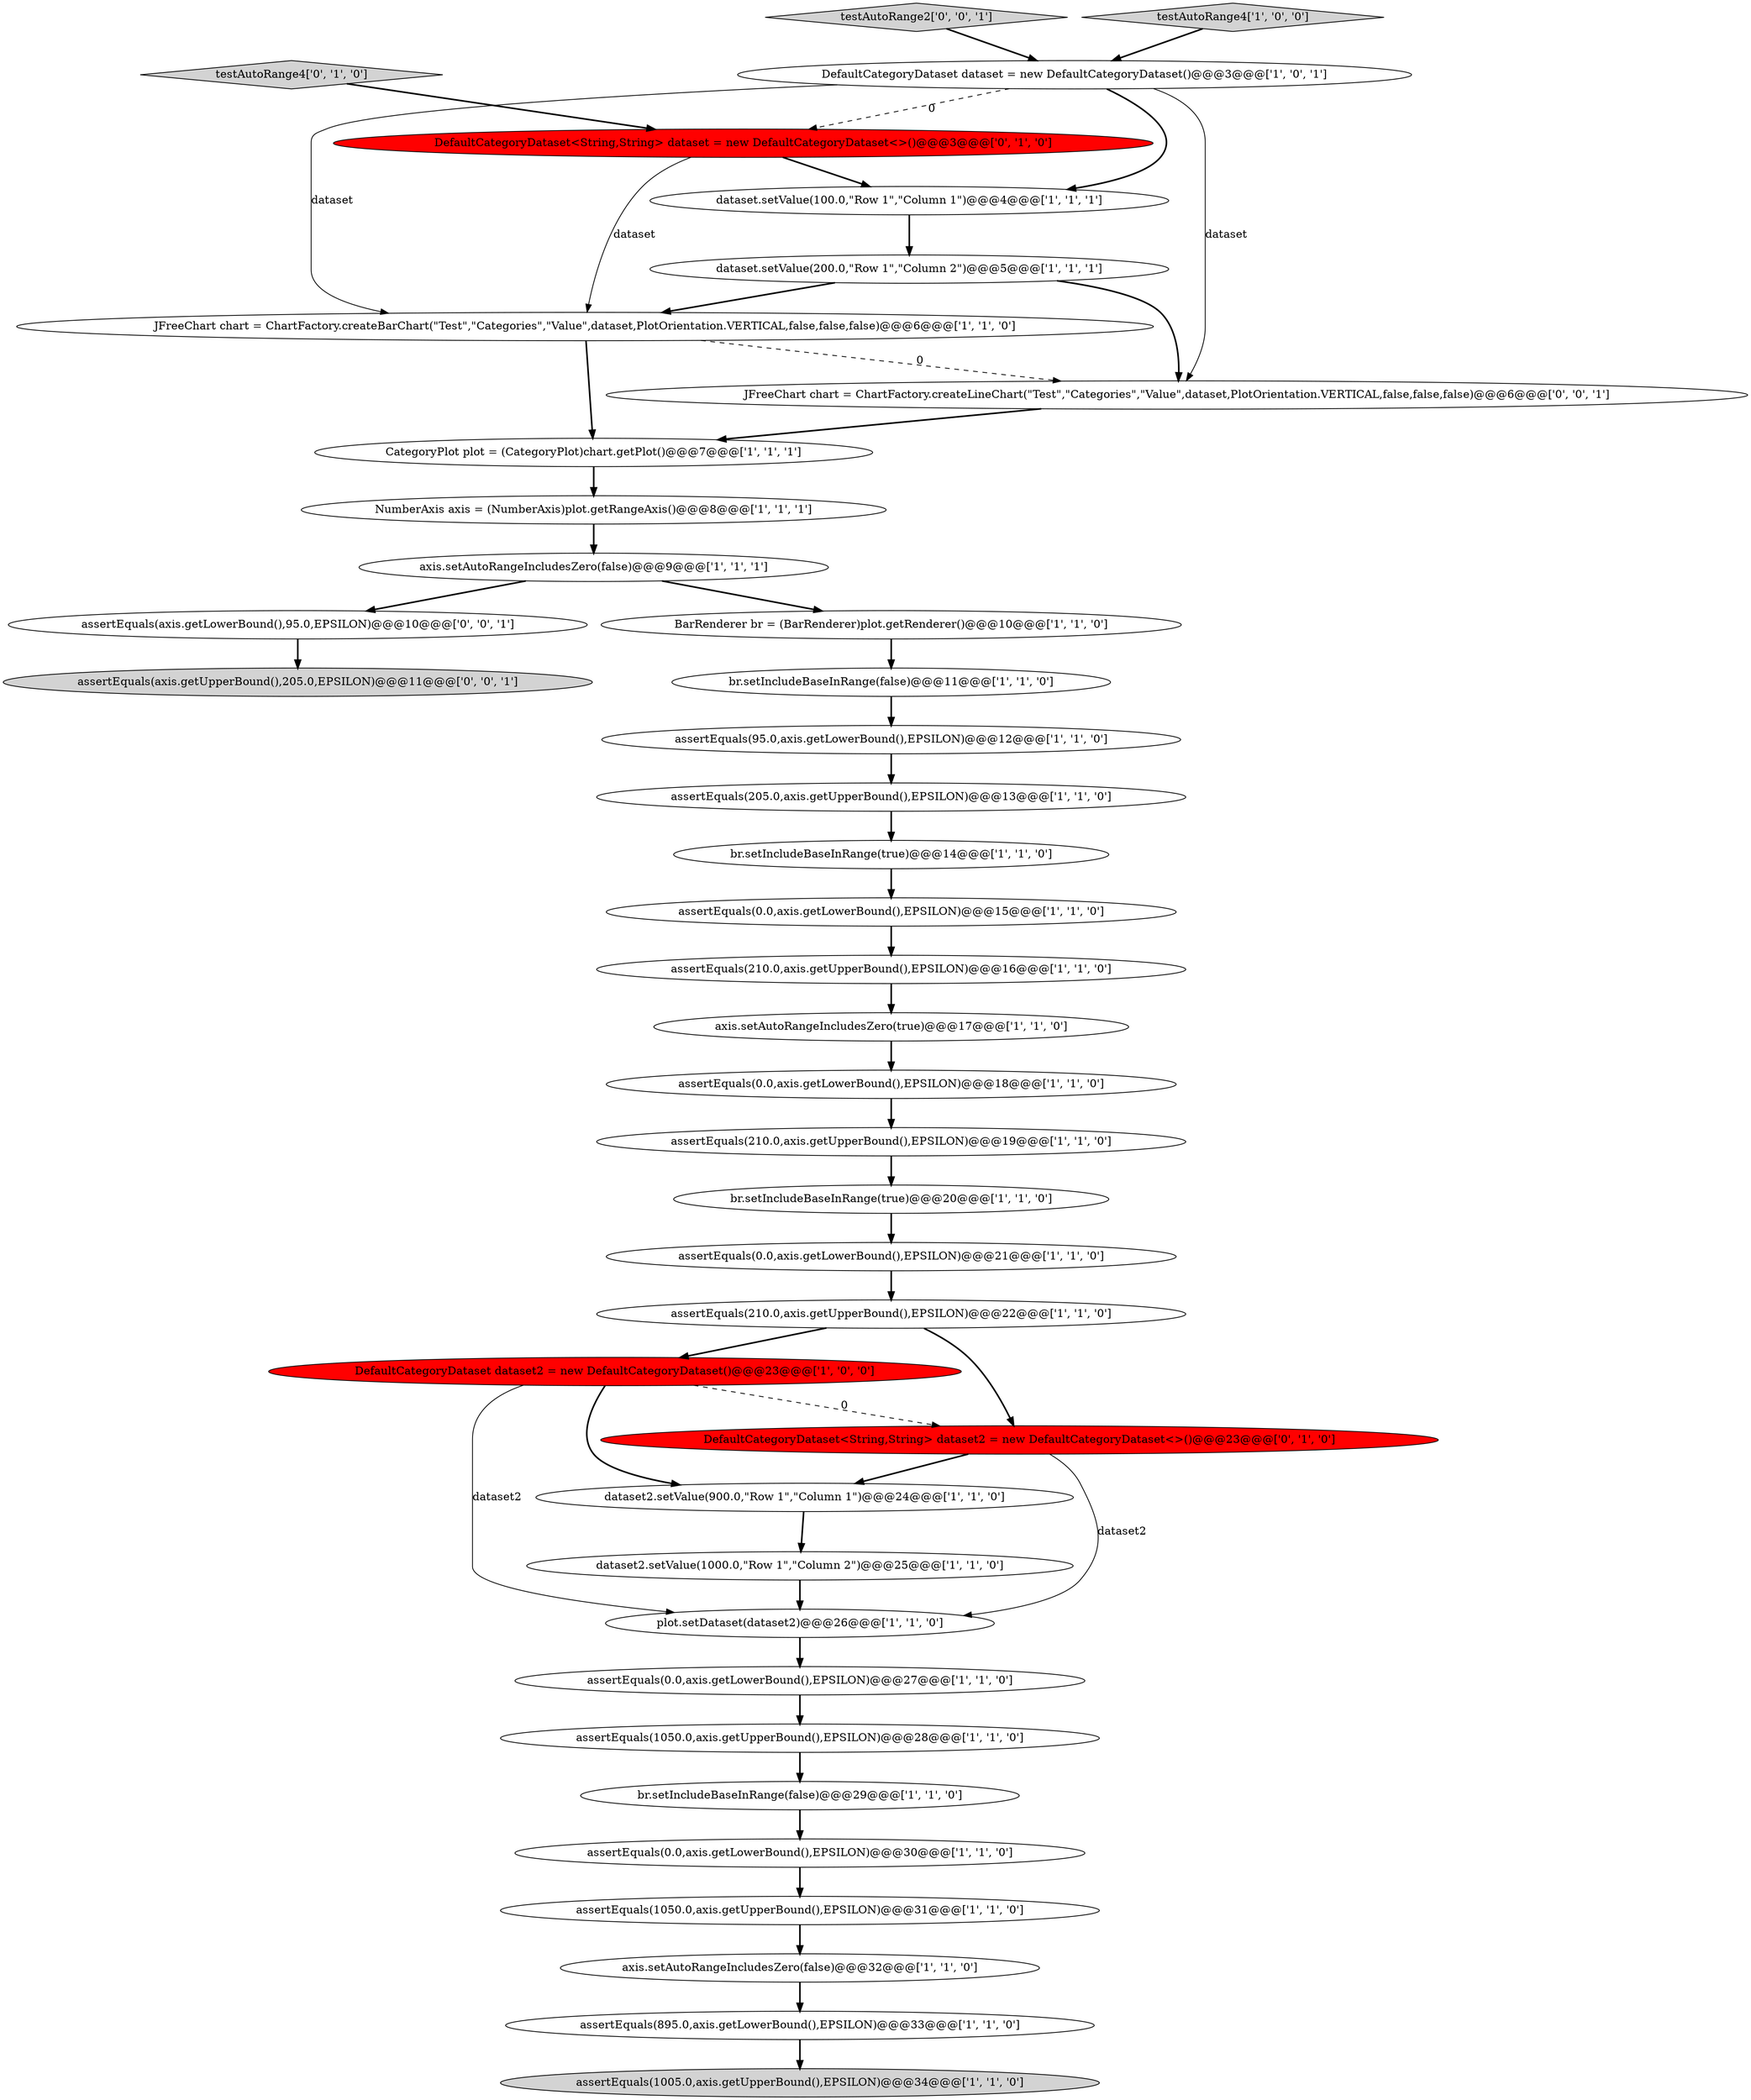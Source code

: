 digraph {
25 [style = filled, label = "br.setIncludeBaseInRange(true)@@@20@@@['1', '1', '0']", fillcolor = white, shape = ellipse image = "AAA0AAABBB1BBB"];
36 [style = filled, label = "testAutoRange2['0', '0', '1']", fillcolor = lightgray, shape = diamond image = "AAA0AAABBB3BBB"];
6 [style = filled, label = "assertEquals(210.0,axis.getUpperBound(),EPSILON)@@@19@@@['1', '1', '0']", fillcolor = white, shape = ellipse image = "AAA0AAABBB1BBB"];
3 [style = filled, label = "assertEquals(0.0,axis.getLowerBound(),EPSILON)@@@30@@@['1', '1', '0']", fillcolor = white, shape = ellipse image = "AAA0AAABBB1BBB"];
20 [style = filled, label = "assertEquals(1050.0,axis.getUpperBound(),EPSILON)@@@31@@@['1', '1', '0']", fillcolor = white, shape = ellipse image = "AAA0AAABBB1BBB"];
19 [style = filled, label = "assertEquals(0.0,axis.getLowerBound(),EPSILON)@@@15@@@['1', '1', '0']", fillcolor = white, shape = ellipse image = "AAA0AAABBB1BBB"];
7 [style = filled, label = "JFreeChart chart = ChartFactory.createBarChart(\"Test\",\"Categories\",\"Value\",dataset,PlotOrientation.VERTICAL,false,false,false)@@@6@@@['1', '1', '0']", fillcolor = white, shape = ellipse image = "AAA0AAABBB1BBB"];
30 [style = filled, label = "assertEquals(210.0,axis.getUpperBound(),EPSILON)@@@16@@@['1', '1', '0']", fillcolor = white, shape = ellipse image = "AAA0AAABBB1BBB"];
18 [style = filled, label = "assertEquals(1005.0,axis.getUpperBound(),EPSILON)@@@34@@@['1', '1', '0']", fillcolor = lightgray, shape = ellipse image = "AAA0AAABBB1BBB"];
22 [style = filled, label = "assertEquals(1050.0,axis.getUpperBound(),EPSILON)@@@28@@@['1', '1', '0']", fillcolor = white, shape = ellipse image = "AAA0AAABBB1BBB"];
24 [style = filled, label = "assertEquals(0.0,axis.getLowerBound(),EPSILON)@@@21@@@['1', '1', '0']", fillcolor = white, shape = ellipse image = "AAA0AAABBB1BBB"];
10 [style = filled, label = "assertEquals(210.0,axis.getUpperBound(),EPSILON)@@@22@@@['1', '1', '0']", fillcolor = white, shape = ellipse image = "AAA0AAABBB1BBB"];
38 [style = filled, label = "assertEquals(axis.getLowerBound(),95.0,EPSILON)@@@10@@@['0', '0', '1']", fillcolor = white, shape = ellipse image = "AAA0AAABBB3BBB"];
9 [style = filled, label = "DefaultCategoryDataset dataset = new DefaultCategoryDataset()@@@3@@@['1', '0', '1']", fillcolor = white, shape = ellipse image = "AAA0AAABBB1BBB"];
29 [style = filled, label = "dataset.setValue(200.0,\"Row 1\",\"Column 2\")@@@5@@@['1', '1', '1']", fillcolor = white, shape = ellipse image = "AAA0AAABBB1BBB"];
16 [style = filled, label = "DefaultCategoryDataset dataset2 = new DefaultCategoryDataset()@@@23@@@['1', '0', '0']", fillcolor = red, shape = ellipse image = "AAA1AAABBB1BBB"];
11 [style = filled, label = "dataset.setValue(100.0,\"Row 1\",\"Column 1\")@@@4@@@['1', '1', '1']", fillcolor = white, shape = ellipse image = "AAA0AAABBB1BBB"];
32 [style = filled, label = "axis.setAutoRangeIncludesZero(true)@@@17@@@['1', '1', '0']", fillcolor = white, shape = ellipse image = "AAA0AAABBB1BBB"];
17 [style = filled, label = "assertEquals(0.0,axis.getLowerBound(),EPSILON)@@@18@@@['1', '1', '0']", fillcolor = white, shape = ellipse image = "AAA0AAABBB1BBB"];
37 [style = filled, label = "assertEquals(axis.getUpperBound(),205.0,EPSILON)@@@11@@@['0', '0', '1']", fillcolor = lightgray, shape = ellipse image = "AAA0AAABBB3BBB"];
35 [style = filled, label = "testAutoRange4['0', '1', '0']", fillcolor = lightgray, shape = diamond image = "AAA0AAABBB2BBB"];
5 [style = filled, label = "testAutoRange4['1', '0', '0']", fillcolor = lightgray, shape = diamond image = "AAA0AAABBB1BBB"];
21 [style = filled, label = "axis.setAutoRangeIncludesZero(false)@@@9@@@['1', '1', '1']", fillcolor = white, shape = ellipse image = "AAA0AAABBB1BBB"];
34 [style = filled, label = "DefaultCategoryDataset<String,String> dataset2 = new DefaultCategoryDataset<>()@@@23@@@['0', '1', '0']", fillcolor = red, shape = ellipse image = "AAA1AAABBB2BBB"];
26 [style = filled, label = "dataset2.setValue(1000.0,\"Row 1\",\"Column 2\")@@@25@@@['1', '1', '0']", fillcolor = white, shape = ellipse image = "AAA0AAABBB1BBB"];
8 [style = filled, label = "CategoryPlot plot = (CategoryPlot)chart.getPlot()@@@7@@@['1', '1', '1']", fillcolor = white, shape = ellipse image = "AAA0AAABBB1BBB"];
4 [style = filled, label = "assertEquals(895.0,axis.getLowerBound(),EPSILON)@@@33@@@['1', '1', '0']", fillcolor = white, shape = ellipse image = "AAA0AAABBB1BBB"];
2 [style = filled, label = "plot.setDataset(dataset2)@@@26@@@['1', '1', '0']", fillcolor = white, shape = ellipse image = "AAA0AAABBB1BBB"];
27 [style = filled, label = "assertEquals(95.0,axis.getLowerBound(),EPSILON)@@@12@@@['1', '1', '0']", fillcolor = white, shape = ellipse image = "AAA0AAABBB1BBB"];
12 [style = filled, label = "dataset2.setValue(900.0,\"Row 1\",\"Column 1\")@@@24@@@['1', '1', '0']", fillcolor = white, shape = ellipse image = "AAA0AAABBB1BBB"];
31 [style = filled, label = "br.setIncludeBaseInRange(true)@@@14@@@['1', '1', '0']", fillcolor = white, shape = ellipse image = "AAA0AAABBB1BBB"];
39 [style = filled, label = "JFreeChart chart = ChartFactory.createLineChart(\"Test\",\"Categories\",\"Value\",dataset,PlotOrientation.VERTICAL,false,false,false)@@@6@@@['0', '0', '1']", fillcolor = white, shape = ellipse image = "AAA0AAABBB3BBB"];
14 [style = filled, label = "assertEquals(0.0,axis.getLowerBound(),EPSILON)@@@27@@@['1', '1', '0']", fillcolor = white, shape = ellipse image = "AAA0AAABBB1BBB"];
33 [style = filled, label = "DefaultCategoryDataset<String,String> dataset = new DefaultCategoryDataset<>()@@@3@@@['0', '1', '0']", fillcolor = red, shape = ellipse image = "AAA1AAABBB2BBB"];
13 [style = filled, label = "br.setIncludeBaseInRange(false)@@@29@@@['1', '1', '0']", fillcolor = white, shape = ellipse image = "AAA0AAABBB1BBB"];
15 [style = filled, label = "assertEquals(205.0,axis.getUpperBound(),EPSILON)@@@13@@@['1', '1', '0']", fillcolor = white, shape = ellipse image = "AAA0AAABBB1BBB"];
0 [style = filled, label = "NumberAxis axis = (NumberAxis)plot.getRangeAxis()@@@8@@@['1', '1', '1']", fillcolor = white, shape = ellipse image = "AAA0AAABBB1BBB"];
28 [style = filled, label = "axis.setAutoRangeIncludesZero(false)@@@32@@@['1', '1', '0']", fillcolor = white, shape = ellipse image = "AAA0AAABBB1BBB"];
1 [style = filled, label = "BarRenderer br = (BarRenderer)plot.getRenderer()@@@10@@@['1', '1', '0']", fillcolor = white, shape = ellipse image = "AAA0AAABBB1BBB"];
23 [style = filled, label = "br.setIncludeBaseInRange(false)@@@11@@@['1', '1', '0']", fillcolor = white, shape = ellipse image = "AAA0AAABBB1BBB"];
24->10 [style = bold, label=""];
9->7 [style = solid, label="dataset"];
36->9 [style = bold, label=""];
9->11 [style = bold, label=""];
23->27 [style = bold, label=""];
5->9 [style = bold, label=""];
17->6 [style = bold, label=""];
29->39 [style = bold, label=""];
20->28 [style = bold, label=""];
14->22 [style = bold, label=""];
35->33 [style = bold, label=""];
39->8 [style = bold, label=""];
11->29 [style = bold, label=""];
30->32 [style = bold, label=""];
4->18 [style = bold, label=""];
0->21 [style = bold, label=""];
12->26 [style = bold, label=""];
16->2 [style = solid, label="dataset2"];
34->12 [style = bold, label=""];
7->8 [style = bold, label=""];
27->15 [style = bold, label=""];
1->23 [style = bold, label=""];
34->2 [style = solid, label="dataset2"];
21->38 [style = bold, label=""];
9->33 [style = dashed, label="0"];
8->0 [style = bold, label=""];
33->7 [style = solid, label="dataset"];
16->34 [style = dashed, label="0"];
25->24 [style = bold, label=""];
26->2 [style = bold, label=""];
33->11 [style = bold, label=""];
28->4 [style = bold, label=""];
3->20 [style = bold, label=""];
10->34 [style = bold, label=""];
10->16 [style = bold, label=""];
13->3 [style = bold, label=""];
15->31 [style = bold, label=""];
38->37 [style = bold, label=""];
21->1 [style = bold, label=""];
2->14 [style = bold, label=""];
29->7 [style = bold, label=""];
9->39 [style = solid, label="dataset"];
7->39 [style = dashed, label="0"];
16->12 [style = bold, label=""];
32->17 [style = bold, label=""];
31->19 [style = bold, label=""];
22->13 [style = bold, label=""];
6->25 [style = bold, label=""];
19->30 [style = bold, label=""];
}
